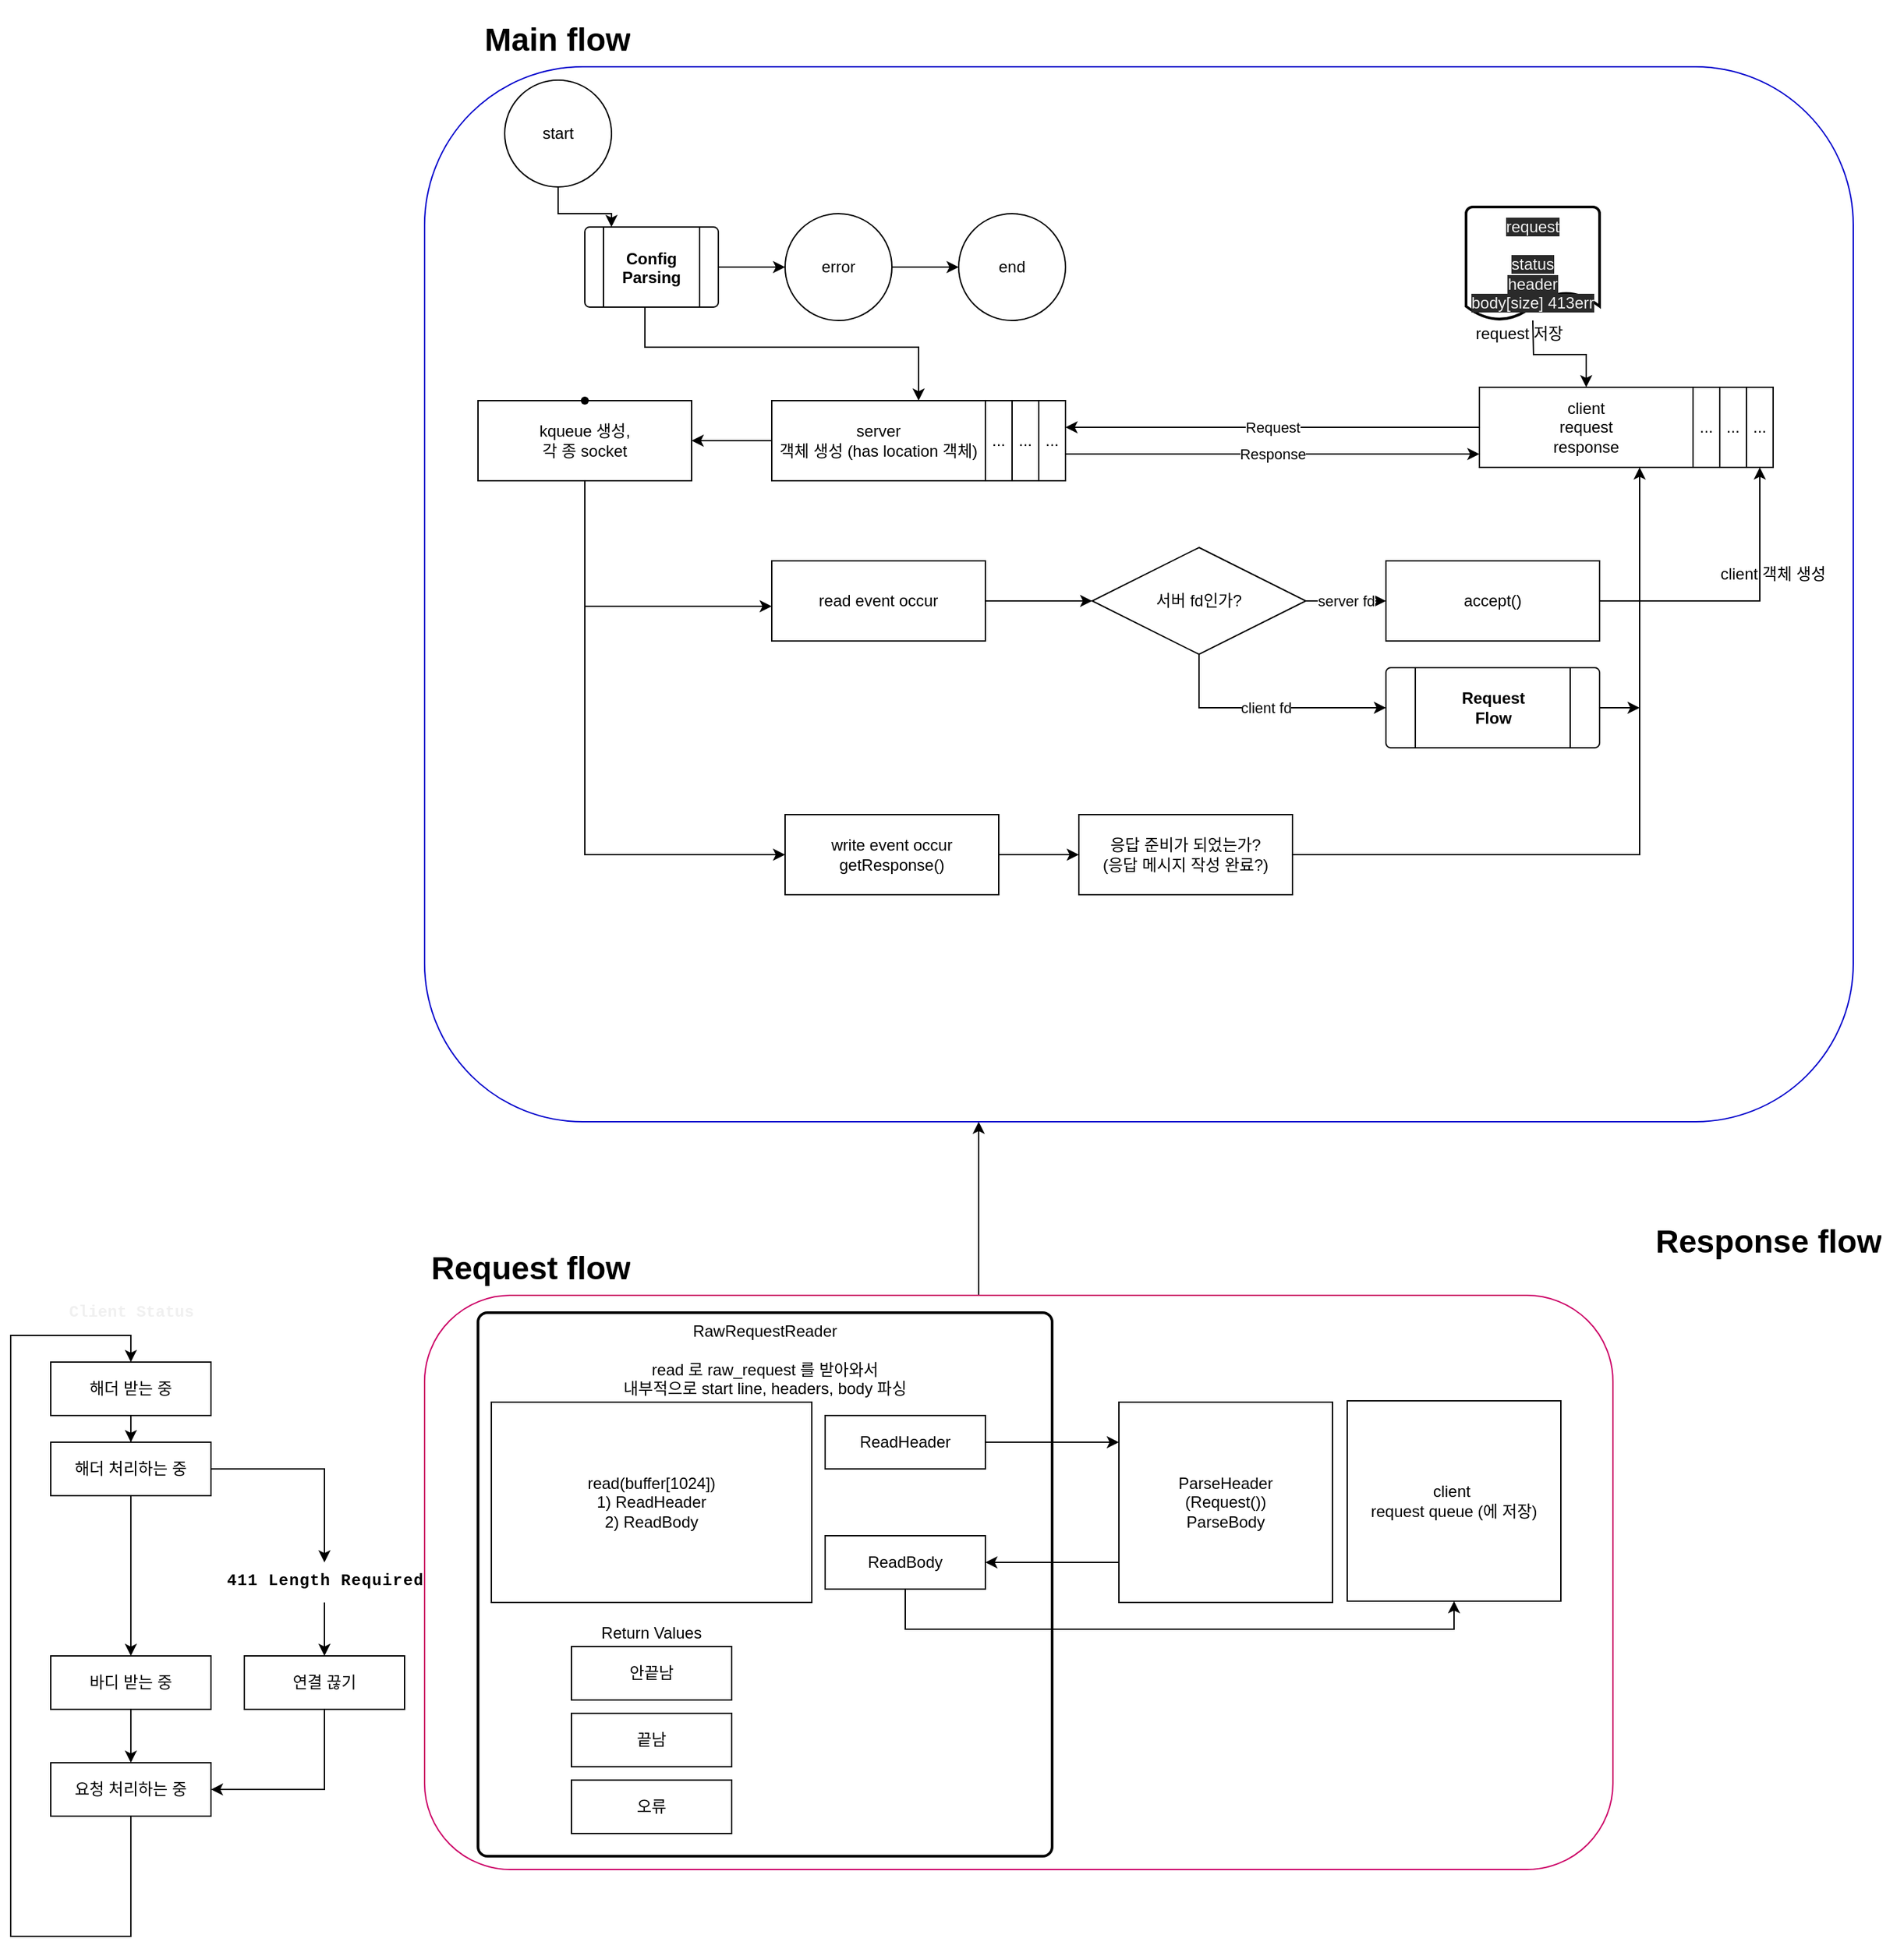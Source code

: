 <mxfile>
    <diagram id="n126Bj_RKUmEa4F5O5X0" name="FLOW CHART">
        <mxGraphModel dx="2505" dy="2127" grid="1" gridSize="10" guides="1" tooltips="1" connect="1" arrows="1" fold="1" page="1" pageScale="1" pageWidth="827" pageHeight="1169" math="0" shadow="0">
            <root>
                <mxCell id="0"/>
                <mxCell id="1" parent="0"/>
                <mxCell id="o01LwvFQtVRLgtBo7qC8-111" value="" style="edgeStyle=orthogonalEdgeStyle;rounded=0;orthogonalLoop=1;jettySize=auto;html=1;fontFamily=Courier New;fontSize=12;fontColor=#f0f0f0;" edge="1" parent="1" source="39" target="19">
                    <mxGeometry relative="1" as="geometry">
                        <Array as="points">
                            <mxPoint x="375" y="790"/>
                            <mxPoint x="375" y="790"/>
                        </Array>
                    </mxGeometry>
                </mxCell>
                <mxCell id="39" value="" style="rounded=1;whiteSpace=wrap;html=1;strokeColor=#CC0066;" parent="1" vertex="1">
                    <mxGeometry x="-40" y="840" width="890" height="430" as="geometry"/>
                </mxCell>
                <mxCell id="o01LwvFQtVRLgtBo7qC8-56" value="RawRequestReader&lt;br&gt;&lt;br&gt;read 로&amp;nbsp;raw_request 를 받아와서&lt;br&gt;내부적으로 start line, headers, body 파싱" style="rounded=1;whiteSpace=wrap;html=1;absoluteArcSize=1;arcSize=14;strokeWidth=2;verticalAlign=top;" vertex="1" parent="1">
                    <mxGeometry y="853" width="430" height="407" as="geometry"/>
                </mxCell>
                <mxCell id="19" value="" style="rounded=1;whiteSpace=wrap;html=1;strokeColor=#0000CC;" parent="1" vertex="1">
                    <mxGeometry x="-40" y="-80" width="1070" height="790" as="geometry"/>
                </mxCell>
                <mxCell id="lU_j6ZDFAQMpKRKnnjfW-69" style="edgeStyle=orthogonalEdgeStyle;rounded=0;orthogonalLoop=1;jettySize=auto;html=1;" edge="1" parent="1" source="2" target="lU_j6ZDFAQMpKRKnnjfW-68">
                    <mxGeometry relative="1" as="geometry"/>
                </mxCell>
                <mxCell id="2" value="error" style="ellipse;whiteSpace=wrap;html=1;aspect=fixed;" parent="1" vertex="1">
                    <mxGeometry x="230" y="30" width="80" height="80" as="geometry"/>
                </mxCell>
                <mxCell id="36" style="edgeStyle=orthogonalEdgeStyle;rounded=0;orthogonalLoop=1;jettySize=auto;html=1;" parent="1" target="7" edge="1">
                    <mxGeometry relative="1" as="geometry">
                        <Array as="points">
                            <mxPoint x="125" y="130"/>
                            <mxPoint x="330" y="130"/>
                        </Array>
                        <mxPoint x="125.029" y="99.985" as="sourcePoint"/>
                    </mxGeometry>
                </mxCell>
                <mxCell id="38" style="edgeStyle=orthogonalEdgeStyle;rounded=0;orthogonalLoop=1;jettySize=auto;html=1;" parent="1" source="lU_j6ZDFAQMpKRKnnjfW-100" edge="1" target="2">
                    <mxGeometry relative="1" as="geometry">
                        <mxPoint x="690" y="60" as="targetPoint"/>
                        <mxPoint x="200" y="60" as="sourcePoint"/>
                    </mxGeometry>
                </mxCell>
                <mxCell id="lU_j6ZDFAQMpKRKnnjfW-71" style="edgeStyle=orthogonalEdgeStyle;rounded=0;orthogonalLoop=1;jettySize=auto;html=1;exitX=0.5;exitY=1;exitDx=0;exitDy=0;" edge="1" parent="1" source="20" target="F5cFHGVok0kFbbtlpRkR-53">
                    <mxGeometry relative="1" as="geometry">
                        <mxPoint x="215" y="324" as="targetPoint"/>
                        <mxPoint x="130" y="380" as="sourcePoint"/>
                        <Array as="points">
                            <mxPoint x="80" y="324"/>
                        </Array>
                    </mxGeometry>
                </mxCell>
                <mxCell id="lU_j6ZDFAQMpKRKnnjfW-98" style="edgeStyle=orthogonalEdgeStyle;rounded=0;orthogonalLoop=1;jettySize=auto;html=1;" edge="1" parent="1" source="F5cFHGVok0kFbbtlpRkR-53" target="lU_j6ZDFAQMpKRKnnjfW-78">
                    <mxGeometry relative="1" as="geometry">
                        <mxPoint x="370" y="320" as="sourcePoint"/>
                    </mxGeometry>
                </mxCell>
                <mxCell id="lU_j6ZDFAQMpKRKnnjfW-94" style="edgeStyle=orthogonalEdgeStyle;rounded=0;orthogonalLoop=1;jettySize=auto;html=1;exitX=0.5;exitY=1;exitDx=0;exitDy=0;" edge="1" parent="1" source="20" target="UY9-4zruVd4tcD86wkYn-58">
                    <mxGeometry relative="1" as="geometry">
                        <Array as="points">
                            <mxPoint x="80" y="510"/>
                        </Array>
                        <mxPoint x="230.119" y="665.067" as="targetPoint"/>
                    </mxGeometry>
                </mxCell>
                <mxCell id="20" value="kqueue 생성,&lt;br&gt;각 종 socket" style="rounded=0;whiteSpace=wrap;html=1;" parent="1" vertex="1">
                    <mxGeometry y="170" width="160" height="60" as="geometry"/>
                </mxCell>
                <mxCell id="30" value="request 저장" style="text;html=1;strokeColor=none;fillColor=none;align=center;verticalAlign=middle;whiteSpace=wrap;rounded=0;" parent="1" vertex="1">
                    <mxGeometry x="740" y="110" width="80" height="20" as="geometry"/>
                </mxCell>
                <mxCell id="35" style="edgeStyle=orthogonalEdgeStyle;rounded=0;orthogonalLoop=1;jettySize=auto;html=1;exitX=1;exitY=0.5;exitDx=0;exitDy=0;" parent="1" source="aanPXfUzpohmq_zLsnBv-63" target="22" edge="1">
                    <mxGeometry relative="1" as="geometry">
                        <mxPoint x="869.99" y="370" as="targetPoint"/>
                        <Array as="points">
                            <mxPoint x="870" y="510"/>
                        </Array>
                        <mxPoint x="390" y="665" as="sourcePoint"/>
                    </mxGeometry>
                </mxCell>
                <mxCell id="42" value="read(buffer[1024])&lt;br&gt;1) ReadHeader&lt;br&gt;2) ReadBody" style="rounded=0;whiteSpace=wrap;html=1;" parent="1" vertex="1">
                    <mxGeometry x="10" y="920" width="240" height="150" as="geometry"/>
                </mxCell>
                <mxCell id="44" value="client&amp;nbsp;&lt;br&gt;request queue (에 저장)" style="rounded=0;whiteSpace=wrap;html=1;" parent="1" vertex="1">
                    <mxGeometry x="651" y="919" width="160" height="150" as="geometry"/>
                </mxCell>
                <mxCell id="UY9-4zruVd4tcD86wkYn-65" value="" style="edgeStyle=orthogonalEdgeStyle;rounded=0;orthogonalLoop=1;jettySize=auto;html=1;" edge="1" parent="1" target="22">
                    <mxGeometry relative="1" as="geometry">
                        <mxPoint x="790" y="110" as="sourcePoint"/>
                    </mxGeometry>
                </mxCell>
                <mxCell id="UY9-4zruVd4tcD86wkYn-53" style="edgeStyle=orthogonalEdgeStyle;rounded=0;orthogonalLoop=1;jettySize=auto;html=1;entryX=0.333;entryY=0.25;entryDx=0;entryDy=0;entryPerimeter=0;" edge="1" parent="1" source="UY9-4zruVd4tcD86wkYn-52">
                    <mxGeometry relative="1" as="geometry">
                        <Array as="points">
                            <mxPoint x="60" y="30"/>
                            <mxPoint x="100" y="30"/>
                        </Array>
                        <mxPoint x="99.95" y="40" as="targetPoint"/>
                    </mxGeometry>
                </mxCell>
                <mxCell id="UY9-4zruVd4tcD86wkYn-52" value="start" style="ellipse;whiteSpace=wrap;html=1;aspect=fixed;" vertex="1" parent="1">
                    <mxGeometry x="20" y="-70" width="80" height="80" as="geometry"/>
                </mxCell>
                <mxCell id="lU_j6ZDFAQMpKRKnnjfW-67" value="" style="group" vertex="1" connectable="0" parent="1">
                    <mxGeometry x="750" y="160" width="220" height="60" as="geometry"/>
                </mxCell>
                <mxCell id="22" value="client&lt;br&gt;request&lt;br&gt;response" style="rounded=0;whiteSpace=wrap;html=1;" parent="lU_j6ZDFAQMpKRKnnjfW-67" vertex="1">
                    <mxGeometry width="160" height="60" as="geometry"/>
                </mxCell>
                <mxCell id="48" value="..." style="rounded=0;whiteSpace=wrap;html=1;" parent="lU_j6ZDFAQMpKRKnnjfW-67" vertex="1">
                    <mxGeometry x="160" width="20" height="60" as="geometry"/>
                </mxCell>
                <mxCell id="49" value="..." style="rounded=0;whiteSpace=wrap;html=1;" parent="lU_j6ZDFAQMpKRKnnjfW-67" vertex="1">
                    <mxGeometry x="180" width="20" height="60" as="geometry"/>
                </mxCell>
                <mxCell id="52" value="..." style="rounded=0;whiteSpace=wrap;html=1;" parent="lU_j6ZDFAQMpKRKnnjfW-67" vertex="1">
                    <mxGeometry x="200" width="20" height="60" as="geometry"/>
                </mxCell>
                <mxCell id="lU_j6ZDFAQMpKRKnnjfW-68" value="end" style="ellipse;whiteSpace=wrap;html=1;aspect=fixed;" vertex="1" parent="1">
                    <mxGeometry x="360" y="30" width="80" height="80" as="geometry"/>
                </mxCell>
                <mxCell id="1SWhUuWWmsUW3ostEV8O-53" value="" style="shape=waypoint;size=6;pointerEvents=1;points=[];fillColor=#2a2a2a;resizable=0;rotatable=0;perimeter=centerPerimeter;snapToPoint=1;" vertex="1" parent="1">
                    <mxGeometry x="60" y="150" width="40" height="40" as="geometry"/>
                </mxCell>
                <mxCell id="lU_j6ZDFAQMpKRKnnjfW-73" style="edgeStyle=orthogonalEdgeStyle;rounded=0;orthogonalLoop=1;jettySize=auto;html=1;" edge="1" parent="1" source="7" target="20">
                    <mxGeometry relative="1" as="geometry"/>
                </mxCell>
                <mxCell id="lU_j6ZDFAQMpKRKnnjfW-87" value="server fd" style="edgeStyle=orthogonalEdgeStyle;rounded=0;orthogonalLoop=1;jettySize=auto;html=1;" edge="1" parent="1" source="lU_j6ZDFAQMpKRKnnjfW-78" target="lU_j6ZDFAQMpKRKnnjfW-82">
                    <mxGeometry relative="1" as="geometry"/>
                </mxCell>
                <mxCell id="lU_j6ZDFAQMpKRKnnjfW-97" value="client fd" style="edgeStyle=orthogonalEdgeStyle;rounded=0;orthogonalLoop=1;jettySize=auto;html=1;" edge="1" parent="1" source="lU_j6ZDFAQMpKRKnnjfW-78" target="F5cFHGVok0kFbbtlpRkR-59">
                    <mxGeometry relative="1" as="geometry">
                        <Array as="points">
                            <mxPoint x="540" y="400"/>
                        </Array>
                        <mxPoint x="680" y="400" as="targetPoint"/>
                    </mxGeometry>
                </mxCell>
                <mxCell id="lU_j6ZDFAQMpKRKnnjfW-78" value="서버 fd인가?" style="rhombus;whiteSpace=wrap;html=1;" vertex="1" parent="1">
                    <mxGeometry x="460" y="280" width="160" height="80" as="geometry"/>
                </mxCell>
                <mxCell id="1SWhUuWWmsUW3ostEV8O-60" value="Request" style="edgeStyle=orthogonalEdgeStyle;rounded=0;orthogonalLoop=1;jettySize=auto;html=1;" edge="1" parent="1" source="22" target="lU_j6ZDFAQMpKRKnnjfW-65">
                    <mxGeometry relative="1" as="geometry">
                        <Array as="points">
                            <mxPoint x="550" y="190"/>
                            <mxPoint x="550" y="190"/>
                        </Array>
                    </mxGeometry>
                </mxCell>
                <mxCell id="1SWhUuWWmsUW3ostEV8O-61" value="Response" style="edgeStyle=orthogonalEdgeStyle;rounded=0;orthogonalLoop=1;jettySize=auto;html=1;" edge="1" parent="1" source="lU_j6ZDFAQMpKRKnnjfW-65" target="22">
                    <mxGeometry relative="1" as="geometry">
                        <Array as="points">
                            <mxPoint x="520" y="210"/>
                            <mxPoint x="520" y="210"/>
                        </Array>
                    </mxGeometry>
                </mxCell>
                <mxCell id="UY9-4zruVd4tcD86wkYn-55" style="edgeStyle=orthogonalEdgeStyle;rounded=0;orthogonalLoop=1;jettySize=auto;html=1;entryX=0.5;entryY=1;entryDx=0;entryDy=0;" edge="1" parent="1" source="lU_j6ZDFAQMpKRKnnjfW-82" target="52">
                    <mxGeometry relative="1" as="geometry"/>
                </mxCell>
                <mxCell id="lU_j6ZDFAQMpKRKnnjfW-82" value="accept()" style="rounded=0;whiteSpace=wrap;html=1;" vertex="1" parent="1">
                    <mxGeometry x="680" y="290" width="160" height="60" as="geometry"/>
                </mxCell>
                <mxCell id="UY9-4zruVd4tcD86wkYn-56" style="edgeStyle=orthogonalEdgeStyle;rounded=0;orthogonalLoop=1;jettySize=auto;html=1;exitX=1;exitY=0.5;exitDx=0;exitDy=0;" edge="1" parent="1" source="F5cFHGVok0kFbbtlpRkR-59">
                    <mxGeometry relative="1" as="geometry">
                        <mxPoint x="870" y="400" as="targetPoint"/>
                        <Array as="points"/>
                        <mxPoint x="840" y="400" as="sourcePoint"/>
                    </mxGeometry>
                </mxCell>
                <mxCell id="aanPXfUzpohmq_zLsnBv-61" value="client 객체 생성" style="text;html=1;strokeColor=none;fillColor=none;align=center;verticalAlign=middle;whiteSpace=wrap;rounded=0;" vertex="1" parent="1">
                    <mxGeometry x="910" y="280" width="120" height="40" as="geometry"/>
                </mxCell>
                <mxCell id="aanPXfUzpohmq_zLsnBv-64" style="edgeStyle=orthogonalEdgeStyle;rounded=0;orthogonalLoop=1;jettySize=auto;html=1;exitX=1;exitY=0.5;exitDx=0;exitDy=0;entryX=0;entryY=0.5;entryDx=0;entryDy=0;" edge="1" parent="1" source="UY9-4zruVd4tcD86wkYn-58" target="aanPXfUzpohmq_zLsnBv-63">
                    <mxGeometry relative="1" as="geometry"/>
                </mxCell>
                <mxCell id="UY9-4zruVd4tcD86wkYn-58" value="&lt;span&gt;write event occur&lt;/span&gt;&lt;br&gt;&lt;span&gt;getResponse()&lt;/span&gt;" style="rounded=0;whiteSpace=wrap;html=1;" vertex="1" parent="1">
                    <mxGeometry x="230" y="480" width="160" height="60" as="geometry"/>
                </mxCell>
                <mxCell id="aanPXfUzpohmq_zLsnBv-63" value="응답 준비가 되었는가?&lt;br&gt;(응답 메시지 작성 완료?)" style="rounded=0;whiteSpace=wrap;html=1;" vertex="1" parent="1">
                    <mxGeometry x="450" y="480" width="160" height="60" as="geometry"/>
                </mxCell>
                <mxCell id="lU_j6ZDFAQMpKRKnnjfW-104" value="" style="group" vertex="1" connectable="0" parent="1">
                    <mxGeometry x="80" y="40" width="100" height="60" as="geometry"/>
                </mxCell>
                <mxCell id="lU_j6ZDFAQMpKRKnnjfW-100" value="" style="verticalLabelPosition=bottom;verticalAlign=top;html=1;shape=process;whiteSpace=wrap;rounded=1;size=0.14;arcSize=6;" vertex="1" parent="lU_j6ZDFAQMpKRKnnjfW-104">
                    <mxGeometry width="100" height="60" as="geometry"/>
                </mxCell>
                <mxCell id="lU_j6ZDFAQMpKRKnnjfW-103" value="Config&#10;Parsing" style="text;align=center;fontStyle=1;verticalAlign=middle;spacingLeft=3;spacingRight=3;strokeColor=none;rotatable=0;points=[[0,0.5],[1,0.5]];portConstraint=eastwest;" vertex="1" parent="lU_j6ZDFAQMpKRKnnjfW-104">
                    <mxGeometry x="10" y="17" width="80" height="26" as="geometry"/>
                </mxCell>
                <mxCell id="F5cFHGVok0kFbbtlpRkR-52" value="&#10;&#10;&lt;span style=&quot;color: rgb(240, 240, 240); font-family: helvetica; font-size: 12px; font-style: normal; font-weight: 400; letter-spacing: normal; text-align: center; text-indent: 0px; text-transform: none; word-spacing: 0px; background-color: rgb(42, 42, 42); display: inline; float: none;&quot;&gt;request&lt;/span&gt;&lt;br style=&quot;color: rgb(240, 240, 240); font-family: helvetica; font-size: 12px; font-style: normal; font-weight: 400; letter-spacing: normal; text-align: center; text-indent: 0px; text-transform: none; word-spacing: 0px; background-color: rgb(42, 42, 42);&quot;&gt;&lt;br style=&quot;color: rgb(240, 240, 240); font-family: helvetica; font-size: 12px; font-style: normal; font-weight: 400; letter-spacing: normal; text-align: center; text-indent: 0px; text-transform: none; word-spacing: 0px; background-color: rgb(42, 42, 42);&quot;&gt;&lt;span style=&quot;color: rgb(240, 240, 240); font-family: helvetica; font-size: 12px; font-style: normal; font-weight: 400; letter-spacing: normal; text-align: center; text-indent: 0px; text-transform: none; word-spacing: 0px; background-color: rgb(42, 42, 42); display: inline; float: none;&quot;&gt;status&lt;/span&gt;&lt;br style=&quot;color: rgb(240, 240, 240); font-family: helvetica; font-size: 12px; font-style: normal; font-weight: 400; letter-spacing: normal; text-align: center; text-indent: 0px; text-transform: none; word-spacing: 0px; background-color: rgb(42, 42, 42);&quot;&gt;&lt;span style=&quot;color: rgb(240, 240, 240); font-family: helvetica; font-size: 12px; font-style: normal; font-weight: 400; letter-spacing: normal; text-align: center; text-indent: 0px; text-transform: none; word-spacing: 0px; background-color: rgb(42, 42, 42); display: inline; float: none;&quot;&gt;header&lt;/span&gt;&lt;br style=&quot;color: rgb(240, 240, 240); font-family: helvetica; font-size: 12px; font-style: normal; font-weight: 400; letter-spacing: normal; text-align: center; text-indent: 0px; text-transform: none; word-spacing: 0px; background-color: rgb(42, 42, 42);&quot;&gt;&lt;span style=&quot;color: rgb(240, 240, 240); font-family: helvetica; font-size: 12px; font-style: normal; font-weight: 400; letter-spacing: normal; text-align: center; text-indent: 0px; text-transform: none; word-spacing: 0px; background-color: rgb(42, 42, 42); display: inline; float: none;&quot;&gt;body[size] 413err&lt;/span&gt;&#10;&#10;" style="strokeWidth=2;html=1;shape=mxgraph.flowchart.document2;whiteSpace=wrap;size=0.25;" vertex="1" parent="1">
                    <mxGeometry x="740" y="25" width="100" height="85" as="geometry"/>
                </mxCell>
                <mxCell id="F5cFHGVok0kFbbtlpRkR-53" value="read event occur" style="rounded=0;whiteSpace=wrap;html=1;" vertex="1" parent="1">
                    <mxGeometry x="220" y="290" width="160" height="60" as="geometry"/>
                </mxCell>
                <mxCell id="UY9-4zruVd4tcD86wkYn-66" value="&lt;h1&gt;Request flow&lt;/h1&gt;" style="text;html=1;strokeColor=none;fillColor=none;spacing=5;spacingTop=-20;whiteSpace=wrap;overflow=hidden;rounded=0;" vertex="1" parent="1">
                    <mxGeometry x="-40" y="800" width="160" height="40" as="geometry"/>
                </mxCell>
                <mxCell id="UY9-4zruVd4tcD86wkYn-69" value="&lt;h1&gt;Main flow&lt;/h1&gt;" style="text;html=1;strokeColor=none;fillColor=none;spacing=5;spacingTop=-20;whiteSpace=wrap;overflow=hidden;rounded=0;" vertex="1" parent="1">
                    <mxGeometry y="-120" width="190" height="120" as="geometry"/>
                </mxCell>
                <mxCell id="F5cFHGVok0kFbbtlpRkR-56" value="" style="group" vertex="1" connectable="0" parent="1">
                    <mxGeometry x="220" y="170" width="220" height="60" as="geometry"/>
                </mxCell>
                <mxCell id="lU_j6ZDFAQMpKRKnnjfW-63" value="..." style="rounded=0;whiteSpace=wrap;html=1;" vertex="1" parent="F5cFHGVok0kFbbtlpRkR-56">
                    <mxGeometry x="160" width="20" height="60" as="geometry"/>
                </mxCell>
                <mxCell id="lU_j6ZDFAQMpKRKnnjfW-64" value="..." style="rounded=0;whiteSpace=wrap;html=1;" vertex="1" parent="F5cFHGVok0kFbbtlpRkR-56">
                    <mxGeometry x="180" width="20" height="60" as="geometry"/>
                </mxCell>
                <mxCell id="lU_j6ZDFAQMpKRKnnjfW-65" value="..." style="rounded=0;whiteSpace=wrap;html=1;" vertex="1" parent="F5cFHGVok0kFbbtlpRkR-56">
                    <mxGeometry x="200" width="20" height="60" as="geometry"/>
                </mxCell>
                <mxCell id="7" value="server&lt;br&gt;객체 생성 (has location 객체)" style="rounded=0;whiteSpace=wrap;html=1;" parent="F5cFHGVok0kFbbtlpRkR-56" vertex="1">
                    <mxGeometry width="160" height="60" as="geometry"/>
                </mxCell>
                <mxCell id="UY9-4zruVd4tcD86wkYn-67" value="&lt;h1&gt;Response flow&lt;/h1&gt;" style="text;html=1;strokeColor=none;fillColor=none;spacing=5;spacingTop=-20;whiteSpace=wrap;overflow=hidden;rounded=0;" vertex="1" parent="1">
                    <mxGeometry x="877" y="780" width="190" height="120" as="geometry"/>
                </mxCell>
                <mxCell id="F5cFHGVok0kFbbtlpRkR-61" value="" style="group" vertex="1" connectable="0" parent="1">
                    <mxGeometry x="680" y="370" width="160" height="60" as="geometry"/>
                </mxCell>
                <mxCell id="F5cFHGVok0kFbbtlpRkR-59" value="" style="verticalLabelPosition=bottom;verticalAlign=top;html=1;shape=process;whiteSpace=wrap;rounded=1;size=0.14;arcSize=6;" vertex="1" parent="F5cFHGVok0kFbbtlpRkR-61">
                    <mxGeometry width="160" height="60" as="geometry"/>
                </mxCell>
                <mxCell id="F5cFHGVok0kFbbtlpRkR-60" value="Request&lt;br&gt;Flow" style="text;align=center;fontStyle=1;verticalAlign=middle;spacingLeft=3;spacingRight=3;strokeColor=none;rotatable=0;points=[[0,0.5],[1,0.5]];portConstraint=eastwest;rounded=1;html=1;" vertex="1" parent="F5cFHGVok0kFbbtlpRkR-61">
                    <mxGeometry x="40" y="17" width="80" height="26" as="geometry"/>
                </mxCell>
                <mxCell id="o01LwvFQtVRLgtBo7qC8-62" value="안끝남" style="rounded=0;whiteSpace=wrap;html=1;" vertex="1" parent="1">
                    <mxGeometry x="70" y="1103.03" width="120" height="40" as="geometry"/>
                </mxCell>
                <mxCell id="o01LwvFQtVRLgtBo7qC8-63" value="끝남" style="rounded=0;whiteSpace=wrap;html=1;" vertex="1" parent="1">
                    <mxGeometry x="70" y="1153.03" width="120" height="40" as="geometry"/>
                </mxCell>
                <mxCell id="o01LwvFQtVRLgtBo7qC8-64" value="오류" style="rounded=0;whiteSpace=wrap;html=1;" vertex="1" parent="1">
                    <mxGeometry x="70" y="1203.03" width="120" height="40" as="geometry"/>
                </mxCell>
                <mxCell id="UY9-4zruVd4tcD86wkYn-72" style="edgeStyle=orthogonalEdgeStyle;rounded=0;orthogonalLoop=1;jettySize=auto;html=1;" edge="1" parent="1" source="1SWhUuWWmsUW3ostEV8O-62" target="o01LwvFQtVRLgtBo7qC8-75">
                    <mxGeometry relative="1" as="geometry">
                        <Array as="points">
                            <mxPoint x="460" y="1040"/>
                            <mxPoint x="460" y="1040"/>
                        </Array>
                        <mxPoint x="410" y="1033" as="targetPoint"/>
                    </mxGeometry>
                </mxCell>
                <mxCell id="1SWhUuWWmsUW3ostEV8O-62" value="ParseHeader&lt;br&gt;(Request())&lt;br&gt;ParseBody" style="rounded=0;whiteSpace=wrap;html=1;" vertex="1" parent="1">
                    <mxGeometry x="480" y="920" width="160" height="150" as="geometry"/>
                </mxCell>
                <mxCell id="1SWhUuWWmsUW3ostEV8O-65" value="Return Values" style="text;html=1;strokeColor=none;fillColor=none;align=center;verticalAlign=middle;whiteSpace=wrap;rounded=0;" vertex="1" parent="1">
                    <mxGeometry x="75" y="1083.03" width="110" height="20" as="geometry"/>
                </mxCell>
                <mxCell id="o01LwvFQtVRLgtBo7qC8-94" style="edgeStyle=orthogonalEdgeStyle;rounded=0;orthogonalLoop=1;jettySize=auto;html=1;fontFamily=Courier New;fontSize=12;fontColor=#f0f0f0;" edge="1" parent="1" source="o01LwvFQtVRLgtBo7qC8-73" target="1SWhUuWWmsUW3ostEV8O-62">
                    <mxGeometry relative="1" as="geometry">
                        <Array as="points">
                            <mxPoint x="460" y="950"/>
                            <mxPoint x="460" y="950"/>
                        </Array>
                    </mxGeometry>
                </mxCell>
                <mxCell id="o01LwvFQtVRLgtBo7qC8-73" value="ReadHeader" style="rounded=0;whiteSpace=wrap;html=1;" vertex="1" parent="1">
                    <mxGeometry x="260" y="930" width="120" height="40" as="geometry"/>
                </mxCell>
                <mxCell id="o01LwvFQtVRLgtBo7qC8-96" style="edgeStyle=orthogonalEdgeStyle;rounded=0;orthogonalLoop=1;jettySize=auto;html=1;fontFamily=Courier New;fontSize=12;fontColor=#f0f0f0;" edge="1" parent="1" source="o01LwvFQtVRLgtBo7qC8-75" target="44">
                    <mxGeometry relative="1" as="geometry">
                        <Array as="points">
                            <mxPoint x="320" y="1090"/>
                            <mxPoint x="731" y="1090"/>
                        </Array>
                    </mxGeometry>
                </mxCell>
                <mxCell id="o01LwvFQtVRLgtBo7qC8-75" value="ReadBody" style="rounded=0;whiteSpace=wrap;html=1;" vertex="1" parent="1">
                    <mxGeometry x="260" y="1020" width="120" height="40" as="geometry"/>
                </mxCell>
                <mxCell id="o01LwvFQtVRLgtBo7qC8-97" style="edgeStyle=orthogonalEdgeStyle;rounded=0;orthogonalLoop=1;jettySize=auto;html=1;fontFamily=Courier New;fontSize=12;fontColor=#f0f0f0;" edge="1" parent="1" source="o01LwvFQtVRLgtBo7qC8-98" target="o01LwvFQtVRLgtBo7qC8-109">
                    <mxGeometry relative="1" as="geometry"/>
                </mxCell>
                <mxCell id="o01LwvFQtVRLgtBo7qC8-98" value="해더 받는 중" style="rounded=0;whiteSpace=wrap;html=1;" vertex="1" parent="1">
                    <mxGeometry x="-320" y="889.97" width="120" height="40.03" as="geometry"/>
                </mxCell>
                <mxCell id="o01LwvFQtVRLgtBo7qC8-99" style="edgeStyle=orthogonalEdgeStyle;rounded=0;orthogonalLoop=1;jettySize=auto;html=1;fontFamily=Courier New;fontSize=12;fontColor=#f0f0f0;" edge="1" parent="1" source="o01LwvFQtVRLgtBo7qC8-100" target="o01LwvFQtVRLgtBo7qC8-102">
                    <mxGeometry relative="1" as="geometry"/>
                </mxCell>
                <mxCell id="o01LwvFQtVRLgtBo7qC8-100" value="바디 받는 중" style="rounded=0;whiteSpace=wrap;html=1;" vertex="1" parent="1">
                    <mxGeometry x="-320" y="1110.03" width="120" height="40" as="geometry"/>
                </mxCell>
                <mxCell id="o01LwvFQtVRLgtBo7qC8-101" style="edgeStyle=orthogonalEdgeStyle;rounded=0;orthogonalLoop=1;jettySize=auto;html=1;fontFamily=Courier New;fontSize=12;fontColor=#f0f0f0;entryX=0.5;entryY=0;entryDx=0;entryDy=0;" edge="1" parent="1" source="o01LwvFQtVRLgtBo7qC8-102" target="o01LwvFQtVRLgtBo7qC8-98">
                    <mxGeometry relative="1" as="geometry">
                        <mxPoint x="-260" y="1270.03" as="targetPoint"/>
                        <Array as="points">
                            <mxPoint x="-260" y="1320"/>
                            <mxPoint x="-350" y="1320"/>
                            <mxPoint x="-350" y="870"/>
                            <mxPoint x="-260" y="870"/>
                        </Array>
                    </mxGeometry>
                </mxCell>
                <mxCell id="o01LwvFQtVRLgtBo7qC8-102" value="요청 처리하는 중" style="rounded=0;whiteSpace=wrap;html=1;" vertex="1" parent="1">
                    <mxGeometry x="-320" y="1190.03" width="120" height="40" as="geometry"/>
                </mxCell>
                <mxCell id="o01LwvFQtVRLgtBo7qC8-103" style="edgeStyle=orthogonalEdgeStyle;rounded=0;orthogonalLoop=1;jettySize=auto;html=1;fontFamily=Courier New;fontSize=12;fontColor=#f0f0f0;" edge="1" parent="1" source="o01LwvFQtVRLgtBo7qC8-104" target="o01LwvFQtVRLgtBo7qC8-106">
                    <mxGeometry relative="1" as="geometry"/>
                </mxCell>
                <mxCell id="o01LwvFQtVRLgtBo7qC8-104" value="&lt;h1 style=&quot;box-sizing: border-box; margin: 0px; letter-spacing: 0.035rem; line-height: 1.2; font-size: 12px; word-break: break-word; font-style: normal; text-indent: 0px; text-transform: none; word-spacing: 0px;&quot;&gt;411 Length Required&lt;/h1&gt;" style="text;whiteSpace=wrap;html=1;fontSize=12;fontFamily=Courier New;labelBackgroundColor=none;" vertex="1" parent="1">
                    <mxGeometry x="-190" y="1040" width="150" height="30" as="geometry"/>
                </mxCell>
                <mxCell id="o01LwvFQtVRLgtBo7qC8-105" style="edgeStyle=orthogonalEdgeStyle;rounded=0;orthogonalLoop=1;jettySize=auto;html=1;fontFamily=Courier New;fontSize=12;fontColor=#f0f0f0;" edge="1" parent="1" source="o01LwvFQtVRLgtBo7qC8-106" target="o01LwvFQtVRLgtBo7qC8-102">
                    <mxGeometry relative="1" as="geometry">
                        <Array as="points">
                            <mxPoint x="-115" y="1210.03"/>
                        </Array>
                    </mxGeometry>
                </mxCell>
                <mxCell id="o01LwvFQtVRLgtBo7qC8-106" value="연결 끊기" style="rounded=0;whiteSpace=wrap;html=1;" vertex="1" parent="1">
                    <mxGeometry x="-175" y="1110" width="120" height="40.03" as="geometry"/>
                </mxCell>
                <mxCell id="o01LwvFQtVRLgtBo7qC8-107" style="edgeStyle=orthogonalEdgeStyle;rounded=0;orthogonalLoop=1;jettySize=auto;html=1;fontFamily=Courier New;fontSize=12;fontColor=#f0f0f0;" edge="1" parent="1" source="o01LwvFQtVRLgtBo7qC8-109" target="o01LwvFQtVRLgtBo7qC8-100">
                    <mxGeometry relative="1" as="geometry"/>
                </mxCell>
                <mxCell id="o01LwvFQtVRLgtBo7qC8-108" style="edgeStyle=orthogonalEdgeStyle;rounded=0;orthogonalLoop=1;jettySize=auto;html=1;fontFamily=Courier New;fontSize=12;fontColor=#f0f0f0;" edge="1" parent="1" source="o01LwvFQtVRLgtBo7qC8-109" target="o01LwvFQtVRLgtBo7qC8-104">
                    <mxGeometry relative="1" as="geometry"/>
                </mxCell>
                <mxCell id="o01LwvFQtVRLgtBo7qC8-109" value="해더 처리하는 중" style="rounded=0;whiteSpace=wrap;html=1;" vertex="1" parent="1">
                    <mxGeometry x="-320" y="950" width="120" height="40.03" as="geometry"/>
                </mxCell>
                <mxCell id="o01LwvFQtVRLgtBo7qC8-110" value="Client Status" style="text;align=center;fontStyle=1;verticalAlign=middle;spacingLeft=3;spacingRight=3;strokeColor=none;rotatable=0;points=[[0,0.5],[1,0.5]];portConstraint=eastwest;rounded=1;labelBackgroundColor=none;fontFamily=Courier New;fontSize=12;fontColor=#f0f0f0;html=1;" vertex="1" parent="1">
                    <mxGeometry x="-300" y="840" width="80" height="26" as="geometry"/>
                </mxCell>
            </root>
        </mxGraphModel>
    </diagram>
    <diagram id="zQLkzcS9QAS0Wc6rx5BC" name="UML">
        <mxGraphModel dx="837" dy="548" grid="1" gridSize="10" guides="1" tooltips="1" connect="1" arrows="1" fold="1" page="1" pageScale="1" pageWidth="827" pageHeight="1169" math="0" shadow="0">
            <root>
                <mxCell id="-oQX7sRnQj_WbeR8cxpB-0"/>
                <mxCell id="-oQX7sRnQj_WbeR8cxpB-1" parent="-oQX7sRnQj_WbeR8cxpB-0"/>
                <mxCell id="qvEq-Agl0ULBCgF2F48f-0" value="Server" style="shape=umlLifeline;perimeter=lifelinePerimeter;whiteSpace=wrap;html=1;container=1;collapsible=0;recursiveResize=0;outlineConnect=0;fontFamily=Courier New;sketch=1;rounded=1;" parent="-oQX7sRnQj_WbeR8cxpB-1" vertex="1">
                    <mxGeometry x="370" y="40" width="100" height="300" as="geometry"/>
                </mxCell>
                <mxCell id="qvEq-Agl0ULBCgF2F48f-1" value="Client" style="shape=umlLifeline;perimeter=lifelinePerimeter;whiteSpace=wrap;html=1;container=1;collapsible=0;recursiveResize=0;outlineConnect=0;fontFamily=Courier New;sketch=1;rounded=1;" parent="-oQX7sRnQj_WbeR8cxpB-1" vertex="1">
                    <mxGeometry x="250" y="90" width="100" height="250" as="geometry"/>
                </mxCell>
                <mxCell id="qvEq-Agl0ULBCgF2F48f-2" value="Server Manager" style="shape=umlLifeline;perimeter=lifelinePerimeter;whiteSpace=wrap;html=1;container=1;collapsible=0;recursiveResize=0;outlineConnect=0;fontFamily=Courier New;sketch=1;rounded=1;" parent="-oQX7sRnQj_WbeR8cxpB-1" vertex="1">
                    <mxGeometry x="130" y="40" width="100" height="300" as="geometry"/>
                </mxCell>
                <mxCell id="qvEq-Agl0ULBCgF2F48f-3" value="Request" style="shape=umlLifeline;perimeter=lifelinePerimeter;whiteSpace=wrap;html=1;container=1;collapsible=0;recursiveResize=0;outlineConnect=0;fontFamily=Courier New;sketch=1;rounded=1;" parent="-oQX7sRnQj_WbeR8cxpB-1" vertex="1">
                    <mxGeometry x="490" y="40" width="100" height="300" as="geometry"/>
                </mxCell>
                <mxCell id="qvEq-Agl0ULBCgF2F48f-4" value="User Agent" style="shape=umlLifeline;participant=umlActor;perimeter=lifelinePerimeter;whiteSpace=wrap;html=1;container=1;collapsible=0;recursiveResize=0;verticalAlign=top;spacingTop=36;outlineConnect=0;fontFamily=Courier New;sketch=1;rounded=1;size=40;" parent="-oQX7sRnQj_WbeR8cxpB-1" vertex="1">
                    <mxGeometry x="50" y="40" width="20" height="1080" as="geometry"/>
                </mxCell>
                <mxCell id="t034cMmLfPtOGE_Xtv30-0" value="Response" style="shape=umlLifeline;perimeter=lifelinePerimeter;whiteSpace=wrap;html=1;container=1;collapsible=0;recursiveResize=0;outlineConnect=0;fontFamily=Courier New;sketch=1;rounded=1;" vertex="1" parent="-oQX7sRnQj_WbeR8cxpB-1">
                    <mxGeometry x="610" y="40" width="100" height="300" as="geometry"/>
                </mxCell>
                <mxCell id="t034cMmLfPtOGE_Xtv30-1" value="" style="html=1;points=[];perimeter=orthogonalPerimeter;" vertex="1" parent="-oQX7sRnQj_WbeR8cxpB-1">
                    <mxGeometry x="55" y="120" width="10" height="980" as="geometry"/>
                </mxCell>
                <mxCell id="YidVgYkpiL8hRGpcHyH6-0" value="Request" style="html=1;verticalAlign=bottom;endArrow=block;" edge="1" parent="-oQX7sRnQj_WbeR8cxpB-1">
                    <mxGeometry width="80" relative="1" as="geometry">
                        <mxPoint x="65" y="150" as="sourcePoint"/>
                        <mxPoint x="145" y="150" as="targetPoint"/>
                    </mxGeometry>
                </mxCell>
                <mxCell id="YidVgYkpiL8hRGpcHyH6-1" value="Request" style="html=1;verticalAlign=bottom;endArrow=block;" edge="1" parent="-oQX7sRnQj_WbeR8cxpB-1">
                    <mxGeometry width="80" relative="1" as="geometry">
                        <mxPoint x="65" y="300" as="sourcePoint"/>
                        <mxPoint x="145.0" y="300" as="targetPoint"/>
                    </mxGeometry>
                </mxCell>
            </root>
        </mxGraphModel>
    </diagram>
</mxfile>